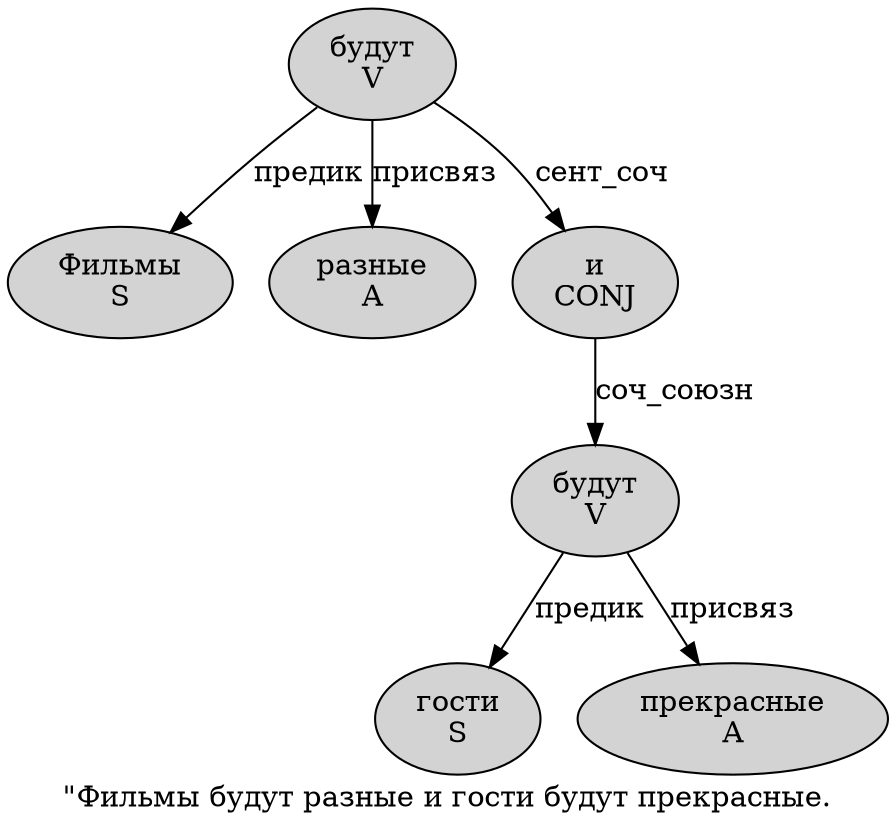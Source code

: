 digraph SENTENCE_581 {
	graph [label="\"Фильмы будут разные и гости будут прекрасные."]
	node [style=filled]
		1 [label="Фильмы
S" color="" fillcolor=lightgray penwidth=1 shape=ellipse]
		2 [label="будут
V" color="" fillcolor=lightgray penwidth=1 shape=ellipse]
		3 [label="разные
A" color="" fillcolor=lightgray penwidth=1 shape=ellipse]
		4 [label="и
CONJ" color="" fillcolor=lightgray penwidth=1 shape=ellipse]
		5 [label="гости
S" color="" fillcolor=lightgray penwidth=1 shape=ellipse]
		6 [label="будут
V" color="" fillcolor=lightgray penwidth=1 shape=ellipse]
		7 [label="прекрасные
A" color="" fillcolor=lightgray penwidth=1 shape=ellipse]
			4 -> 6 [label="соч_союзн"]
			2 -> 1 [label="предик"]
			2 -> 3 [label="присвяз"]
			2 -> 4 [label="сент_соч"]
			6 -> 5 [label="предик"]
			6 -> 7 [label="присвяз"]
}